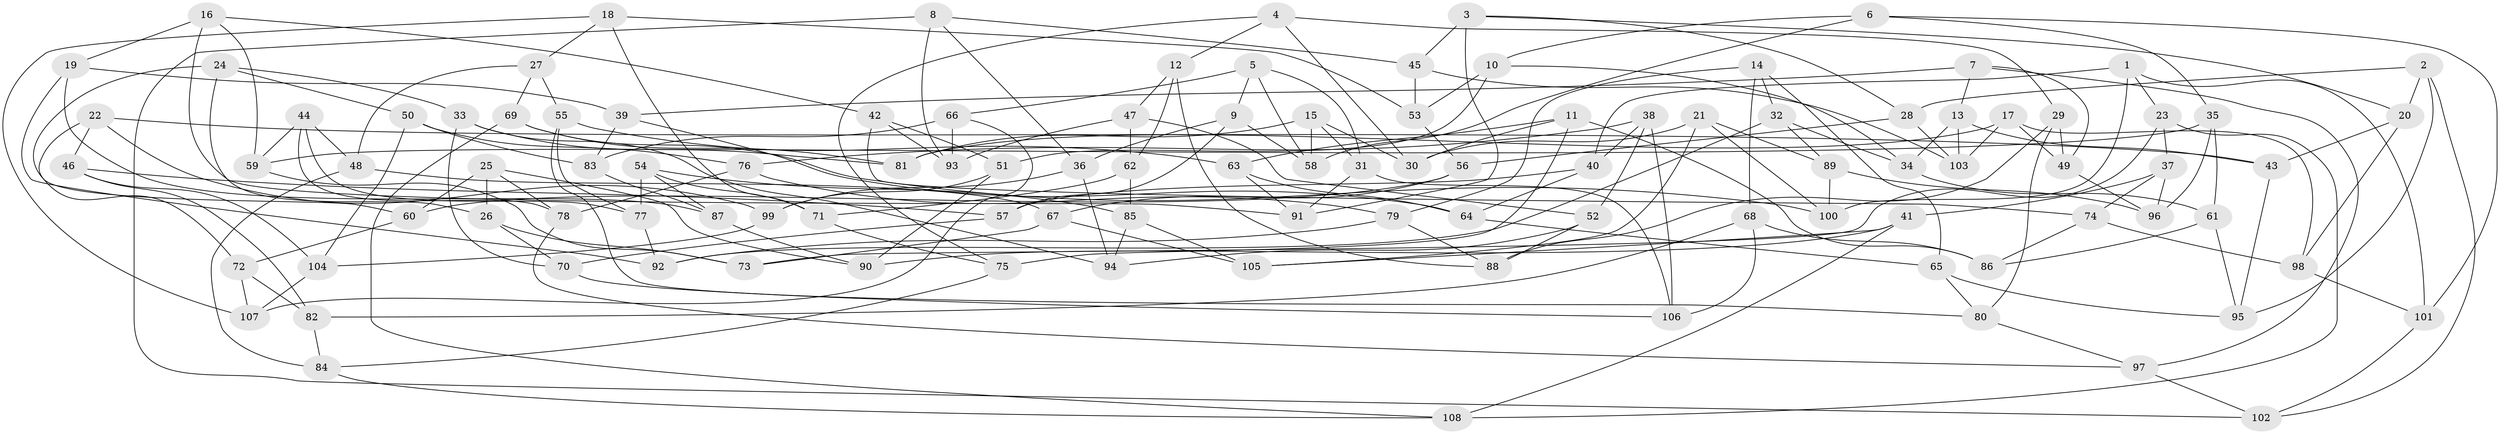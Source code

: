 // Generated by graph-tools (version 1.1) at 2025/16/03/09/25 04:16:15]
// undirected, 108 vertices, 216 edges
graph export_dot {
graph [start="1"]
  node [color=gray90,style=filled];
  1;
  2;
  3;
  4;
  5;
  6;
  7;
  8;
  9;
  10;
  11;
  12;
  13;
  14;
  15;
  16;
  17;
  18;
  19;
  20;
  21;
  22;
  23;
  24;
  25;
  26;
  27;
  28;
  29;
  30;
  31;
  32;
  33;
  34;
  35;
  36;
  37;
  38;
  39;
  40;
  41;
  42;
  43;
  44;
  45;
  46;
  47;
  48;
  49;
  50;
  51;
  52;
  53;
  54;
  55;
  56;
  57;
  58;
  59;
  60;
  61;
  62;
  63;
  64;
  65;
  66;
  67;
  68;
  69;
  70;
  71;
  72;
  73;
  74;
  75;
  76;
  77;
  78;
  79;
  80;
  81;
  82;
  83;
  84;
  85;
  86;
  87;
  88;
  89;
  90;
  91;
  92;
  93;
  94;
  95;
  96;
  97;
  98;
  99;
  100;
  101;
  102;
  103;
  104;
  105;
  106;
  107;
  108;
  1 -- 40;
  1 -- 23;
  1 -- 101;
  1 -- 100;
  2 -- 95;
  2 -- 28;
  2 -- 20;
  2 -- 102;
  3 -- 20;
  3 -- 28;
  3 -- 91;
  3 -- 45;
  4 -- 29;
  4 -- 75;
  4 -- 12;
  4 -- 30;
  5 -- 66;
  5 -- 31;
  5 -- 58;
  5 -- 9;
  6 -- 10;
  6 -- 58;
  6 -- 35;
  6 -- 101;
  7 -- 49;
  7 -- 13;
  7 -- 97;
  7 -- 39;
  8 -- 36;
  8 -- 102;
  8 -- 93;
  8 -- 45;
  9 -- 57;
  9 -- 58;
  9 -- 36;
  10 -- 34;
  10 -- 51;
  10 -- 53;
  11 -- 86;
  11 -- 75;
  11 -- 63;
  11 -- 30;
  12 -- 88;
  12 -- 62;
  12 -- 47;
  13 -- 34;
  13 -- 103;
  13 -- 43;
  14 -- 32;
  14 -- 68;
  14 -- 65;
  14 -- 79;
  15 -- 58;
  15 -- 81;
  15 -- 31;
  15 -- 30;
  16 -- 59;
  16 -- 91;
  16 -- 42;
  16 -- 19;
  17 -- 49;
  17 -- 103;
  17 -- 98;
  17 -- 81;
  18 -- 27;
  18 -- 107;
  18 -- 53;
  18 -- 71;
  19 -- 87;
  19 -- 39;
  19 -- 92;
  20 -- 43;
  20 -- 98;
  21 -- 100;
  21 -- 30;
  21 -- 89;
  21 -- 105;
  22 -- 72;
  22 -- 99;
  22 -- 43;
  22 -- 46;
  23 -- 73;
  23 -- 108;
  23 -- 37;
  24 -- 50;
  24 -- 26;
  24 -- 33;
  24 -- 60;
  25 -- 60;
  25 -- 78;
  25 -- 26;
  25 -- 90;
  26 -- 70;
  26 -- 73;
  27 -- 48;
  27 -- 55;
  27 -- 69;
  28 -- 103;
  28 -- 56;
  29 -- 80;
  29 -- 88;
  29 -- 49;
  31 -- 106;
  31 -- 91;
  32 -- 92;
  32 -- 89;
  32 -- 34;
  33 -- 81;
  33 -- 94;
  33 -- 70;
  34 -- 61;
  35 -- 59;
  35 -- 96;
  35 -- 61;
  36 -- 94;
  36 -- 99;
  37 -- 41;
  37 -- 74;
  37 -- 96;
  38 -- 76;
  38 -- 40;
  38 -- 106;
  38 -- 52;
  39 -- 64;
  39 -- 83;
  40 -- 64;
  40 -- 57;
  41 -- 108;
  41 -- 105;
  41 -- 90;
  42 -- 74;
  42 -- 93;
  42 -- 51;
  43 -- 95;
  44 -- 78;
  44 -- 59;
  44 -- 77;
  44 -- 48;
  45 -- 103;
  45 -- 53;
  46 -- 104;
  46 -- 57;
  46 -- 82;
  47 -- 93;
  47 -- 52;
  47 -- 62;
  48 -- 84;
  48 -- 67;
  49 -- 96;
  50 -- 83;
  50 -- 76;
  50 -- 104;
  51 -- 99;
  51 -- 90;
  52 -- 94;
  52 -- 88;
  53 -- 56;
  54 -- 87;
  54 -- 71;
  54 -- 77;
  54 -- 85;
  55 -- 77;
  55 -- 80;
  55 -- 63;
  56 -- 60;
  56 -- 67;
  57 -- 70;
  59 -- 73;
  60 -- 72;
  61 -- 86;
  61 -- 95;
  62 -- 71;
  62 -- 85;
  63 -- 64;
  63 -- 91;
  64 -- 65;
  65 -- 95;
  65 -- 80;
  66 -- 83;
  66 -- 93;
  66 -- 107;
  67 -- 105;
  67 -- 73;
  68 -- 106;
  68 -- 86;
  68 -- 82;
  69 -- 108;
  69 -- 100;
  69 -- 81;
  70 -- 106;
  71 -- 75;
  72 -- 82;
  72 -- 107;
  74 -- 98;
  74 -- 86;
  75 -- 84;
  76 -- 78;
  76 -- 79;
  77 -- 92;
  78 -- 97;
  79 -- 88;
  79 -- 92;
  80 -- 97;
  82 -- 84;
  83 -- 87;
  84 -- 108;
  85 -- 105;
  85 -- 94;
  87 -- 90;
  89 -- 100;
  89 -- 96;
  97 -- 102;
  98 -- 101;
  99 -- 104;
  101 -- 102;
  104 -- 107;
}
